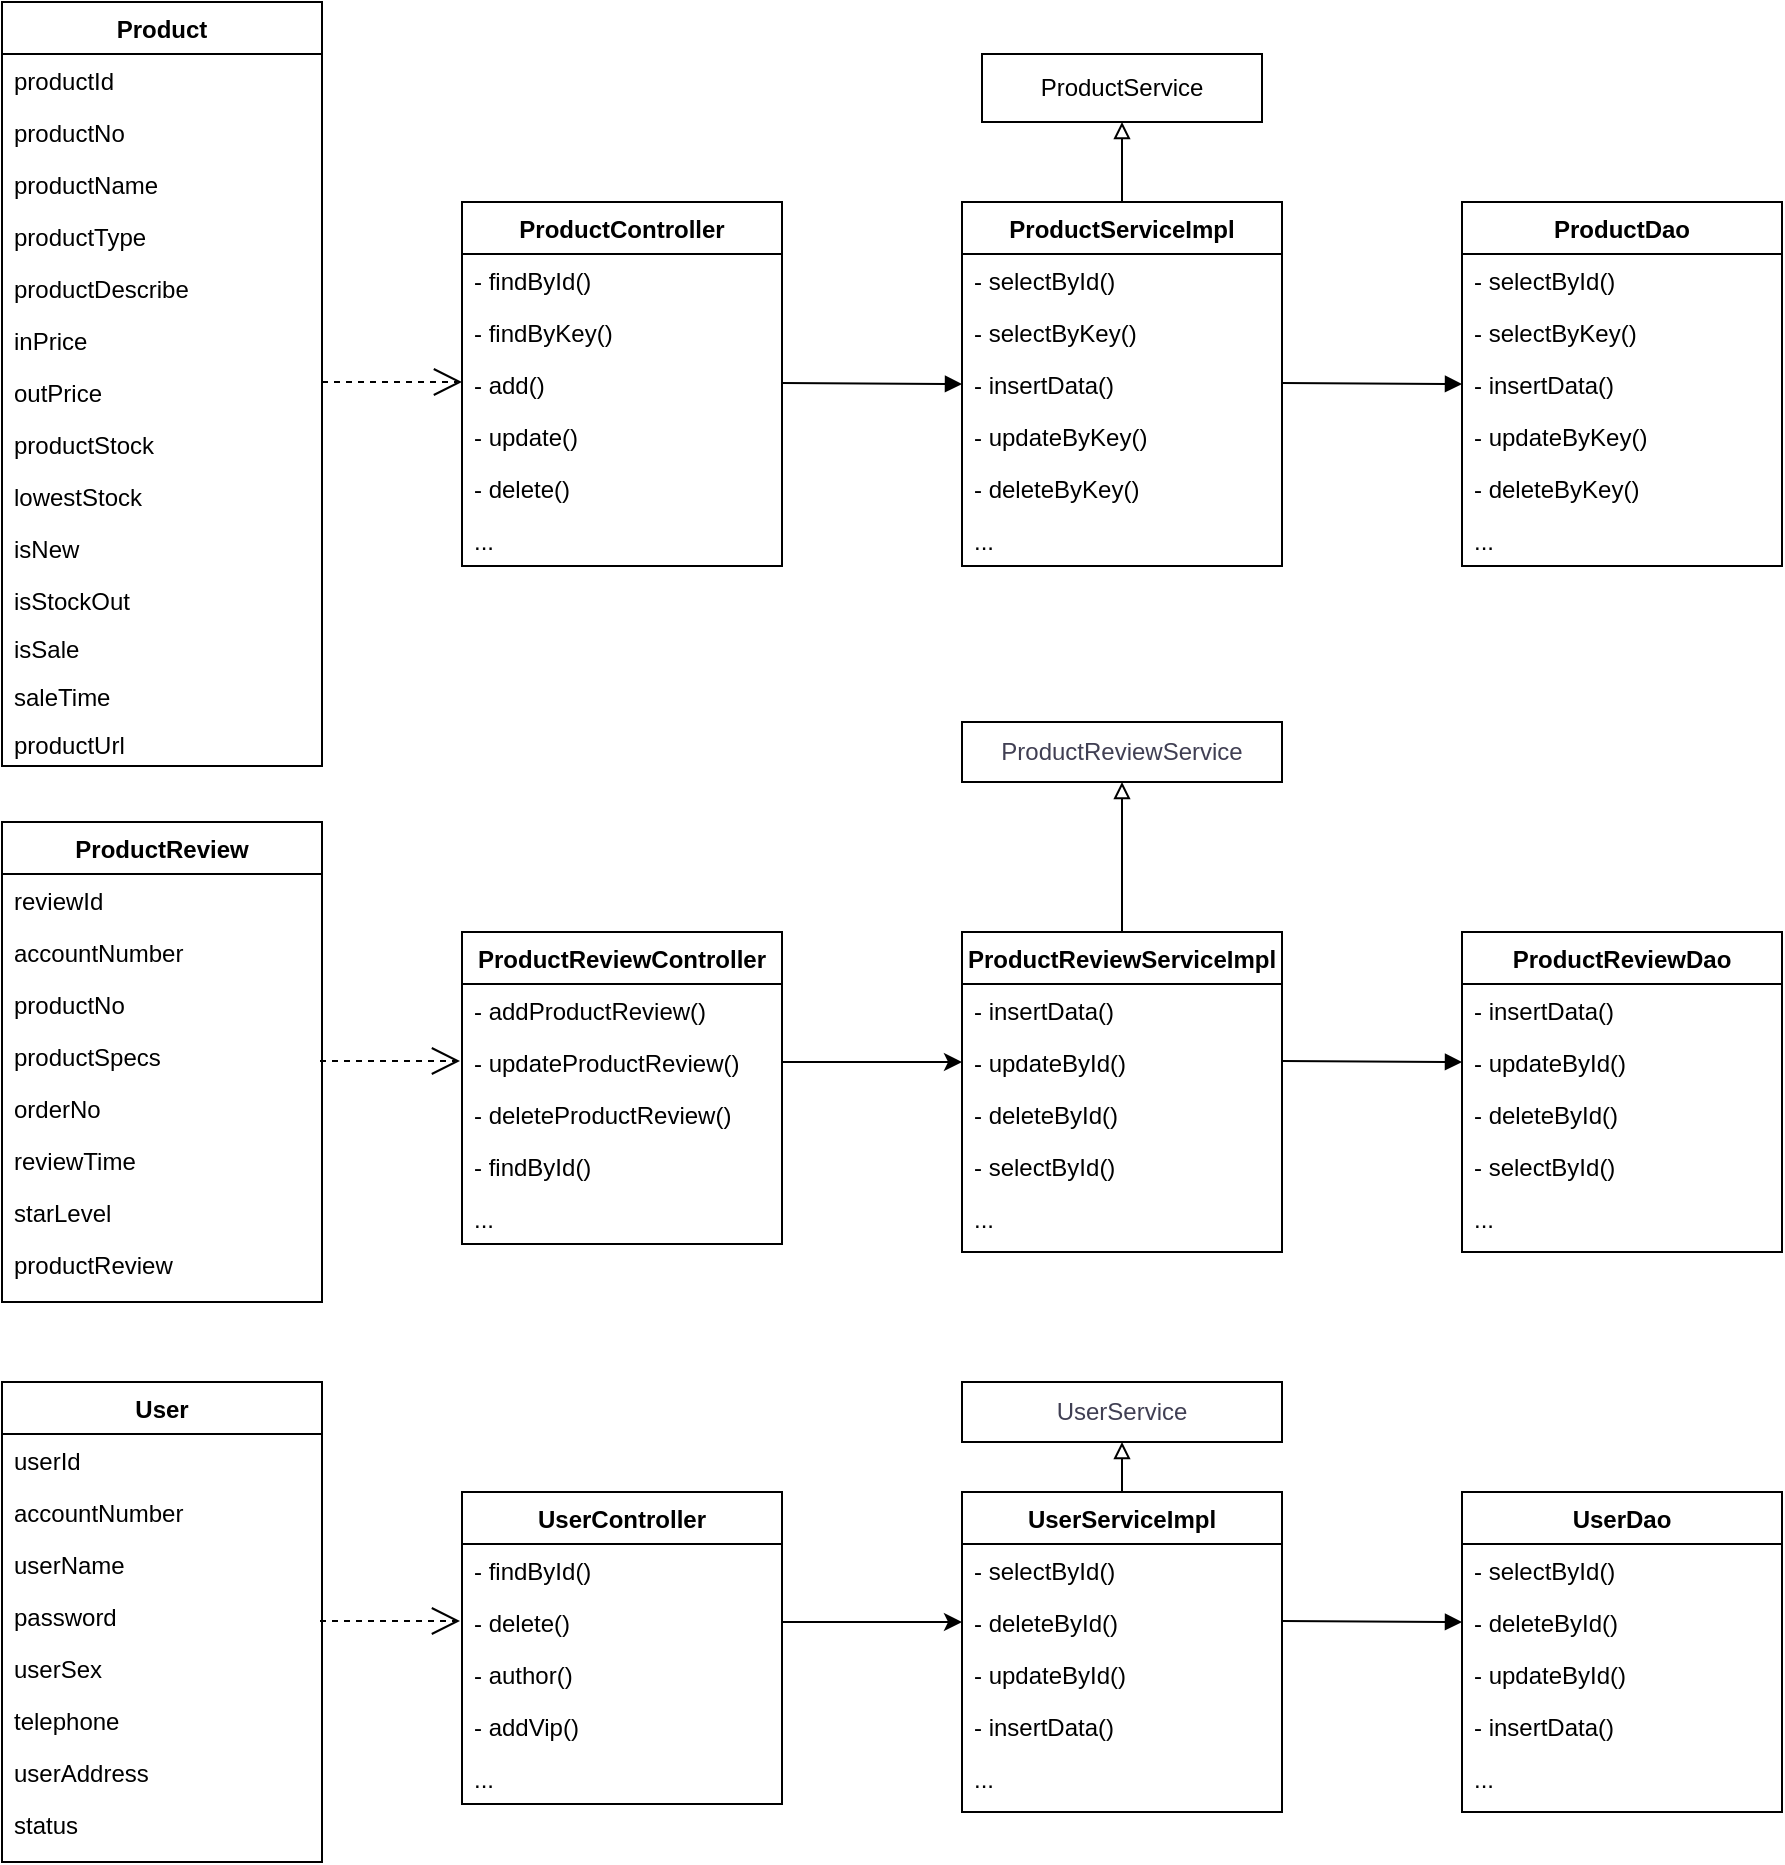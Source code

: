 <mxfile version="21.2.9" type="github">
  <diagram id="C5RBs43oDa-KdzZeNtuy" name="Page-1">
    <mxGraphModel dx="954" dy="615" grid="1" gridSize="10" guides="1" tooltips="1" connect="1" arrows="1" fold="1" page="1" pageScale="1" pageWidth="827" pageHeight="1169" math="0" shadow="0">
      <root>
        <mxCell id="WIyWlLk6GJQsqaUBKTNV-0" />
        <mxCell id="WIyWlLk6GJQsqaUBKTNV-1" parent="WIyWlLk6GJQsqaUBKTNV-0" />
        <mxCell id="zkfFHV4jXpPFQw0GAbJ--0" value="Product" style="swimlane;fontStyle=1;align=center;verticalAlign=top;childLayout=stackLayout;horizontal=1;startSize=26;horizontalStack=0;resizeParent=1;resizeLast=0;collapsible=1;marginBottom=0;rounded=0;shadow=0;strokeWidth=1;" parent="WIyWlLk6GJQsqaUBKTNV-1" vertex="1">
          <mxGeometry x="220" y="120" width="160" height="382" as="geometry">
            <mxRectangle x="230" y="140" width="160" height="26" as="alternateBounds" />
          </mxGeometry>
        </mxCell>
        <mxCell id="zkfFHV4jXpPFQw0GAbJ--1" value="productId" style="text;align=left;verticalAlign=top;spacingLeft=4;spacingRight=4;overflow=hidden;rotatable=0;points=[[0,0.5],[1,0.5]];portConstraint=eastwest;" parent="zkfFHV4jXpPFQw0GAbJ--0" vertex="1">
          <mxGeometry y="26" width="160" height="26" as="geometry" />
        </mxCell>
        <mxCell id="zkfFHV4jXpPFQw0GAbJ--2" value="productNo" style="text;align=left;verticalAlign=top;spacingLeft=4;spacingRight=4;overflow=hidden;rotatable=0;points=[[0,0.5],[1,0.5]];portConstraint=eastwest;rounded=0;shadow=0;html=0;" parent="zkfFHV4jXpPFQw0GAbJ--0" vertex="1">
          <mxGeometry y="52" width="160" height="26" as="geometry" />
        </mxCell>
        <mxCell id="zkfFHV4jXpPFQw0GAbJ--3" value="productName" style="text;align=left;verticalAlign=top;spacingLeft=4;spacingRight=4;overflow=hidden;rotatable=0;points=[[0,0.5],[1,0.5]];portConstraint=eastwest;rounded=0;shadow=0;html=0;" parent="zkfFHV4jXpPFQw0GAbJ--0" vertex="1">
          <mxGeometry y="78" width="160" height="26" as="geometry" />
        </mxCell>
        <mxCell id="Khp3Laf2hfeLjao79bTn-0" value="productType" style="text;align=left;verticalAlign=top;spacingLeft=4;spacingRight=4;overflow=hidden;rotatable=0;points=[[0,0.5],[1,0.5]];portConstraint=eastwest;rounded=0;shadow=0;html=0;" parent="zkfFHV4jXpPFQw0GAbJ--0" vertex="1">
          <mxGeometry y="104" width="160" height="26" as="geometry" />
        </mxCell>
        <mxCell id="Khp3Laf2hfeLjao79bTn-1" value="productDescribe" style="text;align=left;verticalAlign=top;spacingLeft=4;spacingRight=4;overflow=hidden;rotatable=0;points=[[0,0.5],[1,0.5]];portConstraint=eastwest;rounded=0;shadow=0;html=0;" parent="zkfFHV4jXpPFQw0GAbJ--0" vertex="1">
          <mxGeometry y="130" width="160" height="26" as="geometry" />
        </mxCell>
        <mxCell id="Khp3Laf2hfeLjao79bTn-2" value="inPrice" style="text;align=left;verticalAlign=top;spacingLeft=4;spacingRight=4;overflow=hidden;rotatable=0;points=[[0,0.5],[1,0.5]];portConstraint=eastwest;rounded=0;shadow=0;html=0;" parent="zkfFHV4jXpPFQw0GAbJ--0" vertex="1">
          <mxGeometry y="156" width="160" height="26" as="geometry" />
        </mxCell>
        <mxCell id="Khp3Laf2hfeLjao79bTn-3" value="outPrice" style="text;align=left;verticalAlign=top;spacingLeft=4;spacingRight=4;overflow=hidden;rotatable=0;points=[[0,0.5],[1,0.5]];portConstraint=eastwest;rounded=0;shadow=0;html=0;" parent="zkfFHV4jXpPFQw0GAbJ--0" vertex="1">
          <mxGeometry y="182" width="160" height="26" as="geometry" />
        </mxCell>
        <mxCell id="Khp3Laf2hfeLjao79bTn-4" value="productStock" style="text;align=left;verticalAlign=top;spacingLeft=4;spacingRight=4;overflow=hidden;rotatable=0;points=[[0,0.5],[1,0.5]];portConstraint=eastwest;rounded=0;shadow=0;html=0;" parent="zkfFHV4jXpPFQw0GAbJ--0" vertex="1">
          <mxGeometry y="208" width="160" height="26" as="geometry" />
        </mxCell>
        <mxCell id="Khp3Laf2hfeLjao79bTn-5" value="lowestStock" style="text;align=left;verticalAlign=top;spacingLeft=4;spacingRight=4;overflow=hidden;rotatable=0;points=[[0,0.5],[1,0.5]];portConstraint=eastwest;rounded=0;shadow=0;html=0;" parent="zkfFHV4jXpPFQw0GAbJ--0" vertex="1">
          <mxGeometry y="234" width="160" height="26" as="geometry" />
        </mxCell>
        <mxCell id="Khp3Laf2hfeLjao79bTn-7" value="isNew" style="text;align=left;verticalAlign=top;spacingLeft=4;spacingRight=4;overflow=hidden;rotatable=0;points=[[0,0.5],[1,0.5]];portConstraint=eastwest;rounded=0;shadow=0;html=0;" parent="zkfFHV4jXpPFQw0GAbJ--0" vertex="1">
          <mxGeometry y="260" width="160" height="26" as="geometry" />
        </mxCell>
        <mxCell id="Khp3Laf2hfeLjao79bTn-6" value="isStockOut" style="text;align=left;verticalAlign=top;spacingLeft=4;spacingRight=4;overflow=hidden;rotatable=0;points=[[0,0.5],[1,0.5]];portConstraint=eastwest;rounded=0;shadow=0;html=0;" parent="zkfFHV4jXpPFQw0GAbJ--0" vertex="1">
          <mxGeometry y="286" width="160" height="24" as="geometry" />
        </mxCell>
        <mxCell id="Khp3Laf2hfeLjao79bTn-8" value="isSale" style="text;align=left;verticalAlign=top;spacingLeft=4;spacingRight=4;overflow=hidden;rotatable=0;points=[[0,0.5],[1,0.5]];portConstraint=eastwest;rounded=0;shadow=0;html=0;" parent="zkfFHV4jXpPFQw0GAbJ--0" vertex="1">
          <mxGeometry y="310" width="160" height="24" as="geometry" />
        </mxCell>
        <mxCell id="Khp3Laf2hfeLjao79bTn-9" value="saleTime" style="text;align=left;verticalAlign=top;spacingLeft=4;spacingRight=4;overflow=hidden;rotatable=0;points=[[0,0.5],[1,0.5]];portConstraint=eastwest;rounded=0;shadow=0;html=0;" parent="zkfFHV4jXpPFQw0GAbJ--0" vertex="1">
          <mxGeometry y="334" width="160" height="24" as="geometry" />
        </mxCell>
        <mxCell id="Khp3Laf2hfeLjao79bTn-10" value="productUrl" style="text;align=left;verticalAlign=top;spacingLeft=4;spacingRight=4;overflow=hidden;rotatable=0;points=[[0,0.5],[1,0.5]];portConstraint=eastwest;rounded=0;shadow=0;html=0;" parent="zkfFHV4jXpPFQw0GAbJ--0" vertex="1">
          <mxGeometry y="358" width="160" height="24" as="geometry" />
        </mxCell>
        <mxCell id="zkfFHV4jXpPFQw0GAbJ--17" value="ProductController" style="swimlane;fontStyle=1;align=center;verticalAlign=top;childLayout=stackLayout;horizontal=1;startSize=26;horizontalStack=0;resizeParent=1;resizeLast=0;collapsible=1;marginBottom=0;rounded=0;shadow=0;strokeWidth=1;" parent="WIyWlLk6GJQsqaUBKTNV-1" vertex="1">
          <mxGeometry x="450" y="220" width="160" height="182" as="geometry">
            <mxRectangle x="550" y="140" width="160" height="26" as="alternateBounds" />
          </mxGeometry>
        </mxCell>
        <mxCell id="zkfFHV4jXpPFQw0GAbJ--18" value="- findById()" style="text;align=left;verticalAlign=top;spacingLeft=4;spacingRight=4;overflow=hidden;rotatable=0;points=[[0,0.5],[1,0.5]];portConstraint=eastwest;" parent="zkfFHV4jXpPFQw0GAbJ--17" vertex="1">
          <mxGeometry y="26" width="160" height="26" as="geometry" />
        </mxCell>
        <mxCell id="zkfFHV4jXpPFQw0GAbJ--19" value="- findByKey()" style="text;align=left;verticalAlign=top;spacingLeft=4;spacingRight=4;overflow=hidden;rotatable=0;points=[[0,0.5],[1,0.5]];portConstraint=eastwest;rounded=0;shadow=0;html=0;" parent="zkfFHV4jXpPFQw0GAbJ--17" vertex="1">
          <mxGeometry y="52" width="160" height="26" as="geometry" />
        </mxCell>
        <mxCell id="zkfFHV4jXpPFQw0GAbJ--20" value="- add()" style="text;align=left;verticalAlign=top;spacingLeft=4;spacingRight=4;overflow=hidden;rotatable=0;points=[[0,0.5],[1,0.5]];portConstraint=eastwest;rounded=0;shadow=0;html=0;" parent="zkfFHV4jXpPFQw0GAbJ--17" vertex="1">
          <mxGeometry y="78" width="160" height="26" as="geometry" />
        </mxCell>
        <mxCell id="zkfFHV4jXpPFQw0GAbJ--21" value="- update()" style="text;align=left;verticalAlign=top;spacingLeft=4;spacingRight=4;overflow=hidden;rotatable=0;points=[[0,0.5],[1,0.5]];portConstraint=eastwest;rounded=0;shadow=0;html=0;" parent="zkfFHV4jXpPFQw0GAbJ--17" vertex="1">
          <mxGeometry y="104" width="160" height="26" as="geometry" />
        </mxCell>
        <mxCell id="zkfFHV4jXpPFQw0GAbJ--22" value="- delete()" style="text;align=left;verticalAlign=top;spacingLeft=4;spacingRight=4;overflow=hidden;rotatable=0;points=[[0,0.5],[1,0.5]];portConstraint=eastwest;rounded=0;shadow=0;html=0;" parent="zkfFHV4jXpPFQw0GAbJ--17" vertex="1">
          <mxGeometry y="130" width="160" height="26" as="geometry" />
        </mxCell>
        <mxCell id="Khp3Laf2hfeLjao79bTn-14" value="..." style="text;align=left;verticalAlign=top;spacingLeft=4;spacingRight=4;overflow=hidden;rotatable=0;points=[[0,0.5],[1,0.5]];portConstraint=eastwest;rounded=0;shadow=0;html=0;" parent="zkfFHV4jXpPFQw0GAbJ--17" vertex="1">
          <mxGeometry y="156" width="160" height="26" as="geometry" />
        </mxCell>
        <mxCell id="Khp3Laf2hfeLjao79bTn-40" style="edgeStyle=orthogonalEdgeStyle;rounded=0;orthogonalLoop=1;jettySize=auto;html=1;exitX=0.5;exitY=0;exitDx=0;exitDy=0;entryX=0.5;entryY=1;entryDx=0;entryDy=0;endArrow=block;endFill=0;" parent="WIyWlLk6GJQsqaUBKTNV-1" source="Khp3Laf2hfeLjao79bTn-15" target="Khp3Laf2hfeLjao79bTn-22" edge="1">
          <mxGeometry relative="1" as="geometry" />
        </mxCell>
        <mxCell id="Khp3Laf2hfeLjao79bTn-15" value="ProductServiceImpl" style="swimlane;fontStyle=1;align=center;verticalAlign=top;childLayout=stackLayout;horizontal=1;startSize=26;horizontalStack=0;resizeParent=1;resizeLast=0;collapsible=1;marginBottom=0;rounded=0;shadow=0;strokeWidth=1;" parent="WIyWlLk6GJQsqaUBKTNV-1" vertex="1">
          <mxGeometry x="700" y="220" width="160" height="182" as="geometry">
            <mxRectangle x="550" y="140" width="160" height="26" as="alternateBounds" />
          </mxGeometry>
        </mxCell>
        <mxCell id="Khp3Laf2hfeLjao79bTn-16" value="- selectById()" style="text;align=left;verticalAlign=top;spacingLeft=4;spacingRight=4;overflow=hidden;rotatable=0;points=[[0,0.5],[1,0.5]];portConstraint=eastwest;" parent="Khp3Laf2hfeLjao79bTn-15" vertex="1">
          <mxGeometry y="26" width="160" height="26" as="geometry" />
        </mxCell>
        <mxCell id="Khp3Laf2hfeLjao79bTn-17" value="- selectByKey()" style="text;align=left;verticalAlign=top;spacingLeft=4;spacingRight=4;overflow=hidden;rotatable=0;points=[[0,0.5],[1,0.5]];portConstraint=eastwest;rounded=0;shadow=0;html=0;" parent="Khp3Laf2hfeLjao79bTn-15" vertex="1">
          <mxGeometry y="52" width="160" height="26" as="geometry" />
        </mxCell>
        <mxCell id="Khp3Laf2hfeLjao79bTn-18" value="- insertData()" style="text;align=left;verticalAlign=top;spacingLeft=4;spacingRight=4;overflow=hidden;rotatable=0;points=[[0,0.5],[1,0.5]];portConstraint=eastwest;rounded=0;shadow=0;html=0;" parent="Khp3Laf2hfeLjao79bTn-15" vertex="1">
          <mxGeometry y="78" width="160" height="26" as="geometry" />
        </mxCell>
        <mxCell id="Khp3Laf2hfeLjao79bTn-19" value="- updateByKey()" style="text;align=left;verticalAlign=top;spacingLeft=4;spacingRight=4;overflow=hidden;rotatable=0;points=[[0,0.5],[1,0.5]];portConstraint=eastwest;rounded=0;shadow=0;html=0;" parent="Khp3Laf2hfeLjao79bTn-15" vertex="1">
          <mxGeometry y="104" width="160" height="26" as="geometry" />
        </mxCell>
        <mxCell id="Khp3Laf2hfeLjao79bTn-20" value="- deleteByKey()" style="text;align=left;verticalAlign=top;spacingLeft=4;spacingRight=4;overflow=hidden;rotatable=0;points=[[0,0.5],[1,0.5]];portConstraint=eastwest;rounded=0;shadow=0;html=0;" parent="Khp3Laf2hfeLjao79bTn-15" vertex="1">
          <mxGeometry y="130" width="160" height="26" as="geometry" />
        </mxCell>
        <mxCell id="Khp3Laf2hfeLjao79bTn-21" value="..." style="text;align=left;verticalAlign=top;spacingLeft=4;spacingRight=4;overflow=hidden;rotatable=0;points=[[0,0.5],[1,0.5]];portConstraint=eastwest;rounded=0;shadow=0;html=0;" parent="Khp3Laf2hfeLjao79bTn-15" vertex="1">
          <mxGeometry y="156" width="160" height="26" as="geometry" />
        </mxCell>
        <mxCell id="Khp3Laf2hfeLjao79bTn-22" value="ProductService" style="rounded=0;whiteSpace=wrap;html=1;" parent="WIyWlLk6GJQsqaUBKTNV-1" vertex="1">
          <mxGeometry x="710" y="146" width="140" height="34" as="geometry" />
        </mxCell>
        <mxCell id="Khp3Laf2hfeLjao79bTn-30" value="ProductDao" style="swimlane;fontStyle=1;align=center;verticalAlign=top;childLayout=stackLayout;horizontal=1;startSize=26;horizontalStack=0;resizeParent=1;resizeLast=0;collapsible=1;marginBottom=0;rounded=0;shadow=0;strokeWidth=1;" parent="WIyWlLk6GJQsqaUBKTNV-1" vertex="1">
          <mxGeometry x="950" y="220" width="160" height="182" as="geometry">
            <mxRectangle x="550" y="140" width="160" height="26" as="alternateBounds" />
          </mxGeometry>
        </mxCell>
        <mxCell id="Khp3Laf2hfeLjao79bTn-31" value="- selectById()" style="text;align=left;verticalAlign=top;spacingLeft=4;spacingRight=4;overflow=hidden;rotatable=0;points=[[0,0.5],[1,0.5]];portConstraint=eastwest;" parent="Khp3Laf2hfeLjao79bTn-30" vertex="1">
          <mxGeometry y="26" width="160" height="26" as="geometry" />
        </mxCell>
        <mxCell id="Khp3Laf2hfeLjao79bTn-32" value="- selectByKey()" style="text;align=left;verticalAlign=top;spacingLeft=4;spacingRight=4;overflow=hidden;rotatable=0;points=[[0,0.5],[1,0.5]];portConstraint=eastwest;rounded=0;shadow=0;html=0;" parent="Khp3Laf2hfeLjao79bTn-30" vertex="1">
          <mxGeometry y="52" width="160" height="26" as="geometry" />
        </mxCell>
        <mxCell id="Khp3Laf2hfeLjao79bTn-33" value="- insertData()" style="text;align=left;verticalAlign=top;spacingLeft=4;spacingRight=4;overflow=hidden;rotatable=0;points=[[0,0.5],[1,0.5]];portConstraint=eastwest;rounded=0;shadow=0;html=0;" parent="Khp3Laf2hfeLjao79bTn-30" vertex="1">
          <mxGeometry y="78" width="160" height="26" as="geometry" />
        </mxCell>
        <mxCell id="Khp3Laf2hfeLjao79bTn-34" value="- updateByKey()" style="text;align=left;verticalAlign=top;spacingLeft=4;spacingRight=4;overflow=hidden;rotatable=0;points=[[0,0.5],[1,0.5]];portConstraint=eastwest;rounded=0;shadow=0;html=0;" parent="Khp3Laf2hfeLjao79bTn-30" vertex="1">
          <mxGeometry y="104" width="160" height="26" as="geometry" />
        </mxCell>
        <mxCell id="Khp3Laf2hfeLjao79bTn-35" value="- deleteByKey()" style="text;align=left;verticalAlign=top;spacingLeft=4;spacingRight=4;overflow=hidden;rotatable=0;points=[[0,0.5],[1,0.5]];portConstraint=eastwest;rounded=0;shadow=0;html=0;" parent="Khp3Laf2hfeLjao79bTn-30" vertex="1">
          <mxGeometry y="130" width="160" height="26" as="geometry" />
        </mxCell>
        <mxCell id="Khp3Laf2hfeLjao79bTn-36" value="..." style="text;align=left;verticalAlign=top;spacingLeft=4;spacingRight=4;overflow=hidden;rotatable=0;points=[[0,0.5],[1,0.5]];portConstraint=eastwest;rounded=0;shadow=0;html=0;" parent="Khp3Laf2hfeLjao79bTn-30" vertex="1">
          <mxGeometry y="156" width="160" height="26" as="geometry" />
        </mxCell>
        <mxCell id="Khp3Laf2hfeLjao79bTn-37" value="" style="endArrow=open;endSize=12;dashed=1;html=1;rounded=0;" parent="WIyWlLk6GJQsqaUBKTNV-1" edge="1">
          <mxGeometry width="160" relative="1" as="geometry">
            <mxPoint x="380" y="310" as="sourcePoint" />
            <mxPoint x="450" y="310" as="targetPoint" />
            <mxPoint as="offset" />
          </mxGeometry>
        </mxCell>
        <mxCell id="Khp3Laf2hfeLjao79bTn-38" value="" style="html=1;verticalAlign=bottom;endArrow=block;edgeStyle=elbowEdgeStyle;elbow=vertical;curved=0;rounded=0;entryX=0;entryY=0.5;entryDx=0;entryDy=0;" parent="WIyWlLk6GJQsqaUBKTNV-1" target="Khp3Laf2hfeLjao79bTn-18" edge="1">
          <mxGeometry x="-0.005" width="80" relative="1" as="geometry">
            <mxPoint x="610" y="310.5" as="sourcePoint" />
            <mxPoint x="690" y="310.5" as="targetPoint" />
            <mxPoint as="offset" />
          </mxGeometry>
        </mxCell>
        <mxCell id="Khp3Laf2hfeLjao79bTn-39" value="" style="html=1;verticalAlign=bottom;endArrow=block;edgeStyle=elbowEdgeStyle;elbow=vertical;curved=0;rounded=0;entryX=0;entryY=0.5;entryDx=0;entryDy=0;" parent="WIyWlLk6GJQsqaUBKTNV-1" edge="1">
          <mxGeometry x="-0.005" width="80" relative="1" as="geometry">
            <mxPoint x="860" y="310.5" as="sourcePoint" />
            <mxPoint x="950" y="311" as="targetPoint" />
            <mxPoint as="offset" />
          </mxGeometry>
        </mxCell>
        <mxCell id="Khp3Laf2hfeLjao79bTn-41" value="ProductReview" style="swimlane;fontStyle=1;align=center;verticalAlign=top;childLayout=stackLayout;horizontal=1;startSize=26;horizontalStack=0;resizeParent=1;resizeLast=0;collapsible=1;marginBottom=0;rounded=0;shadow=0;strokeWidth=1;" parent="WIyWlLk6GJQsqaUBKTNV-1" vertex="1">
          <mxGeometry x="220" y="530" width="160" height="240" as="geometry">
            <mxRectangle x="230" y="140" width="160" height="26" as="alternateBounds" />
          </mxGeometry>
        </mxCell>
        <mxCell id="Khp3Laf2hfeLjao79bTn-42" value="reviewId" style="text;align=left;verticalAlign=top;spacingLeft=4;spacingRight=4;overflow=hidden;rotatable=0;points=[[0,0.5],[1,0.5]];portConstraint=eastwest;" parent="Khp3Laf2hfeLjao79bTn-41" vertex="1">
          <mxGeometry y="26" width="160" height="26" as="geometry" />
        </mxCell>
        <mxCell id="Khp3Laf2hfeLjao79bTn-43" value="accountNumber" style="text;align=left;verticalAlign=top;spacingLeft=4;spacingRight=4;overflow=hidden;rotatable=0;points=[[0,0.5],[1,0.5]];portConstraint=eastwest;rounded=0;shadow=0;html=0;" parent="Khp3Laf2hfeLjao79bTn-41" vertex="1">
          <mxGeometry y="52" width="160" height="26" as="geometry" />
        </mxCell>
        <mxCell id="Khp3Laf2hfeLjao79bTn-44" value="productNo" style="text;align=left;verticalAlign=top;spacingLeft=4;spacingRight=4;overflow=hidden;rotatable=0;points=[[0,0.5],[1,0.5]];portConstraint=eastwest;rounded=0;shadow=0;html=0;" parent="Khp3Laf2hfeLjao79bTn-41" vertex="1">
          <mxGeometry y="78" width="160" height="26" as="geometry" />
        </mxCell>
        <mxCell id="Khp3Laf2hfeLjao79bTn-45" value="productSpecs" style="text;align=left;verticalAlign=top;spacingLeft=4;spacingRight=4;overflow=hidden;rotatable=0;points=[[0,0.5],[1,0.5]];portConstraint=eastwest;rounded=0;shadow=0;html=0;" parent="Khp3Laf2hfeLjao79bTn-41" vertex="1">
          <mxGeometry y="104" width="160" height="26" as="geometry" />
        </mxCell>
        <mxCell id="Khp3Laf2hfeLjao79bTn-46" value="orderNo" style="text;align=left;verticalAlign=top;spacingLeft=4;spacingRight=4;overflow=hidden;rotatable=0;points=[[0,0.5],[1,0.5]];portConstraint=eastwest;rounded=0;shadow=0;html=0;" parent="Khp3Laf2hfeLjao79bTn-41" vertex="1">
          <mxGeometry y="130" width="160" height="26" as="geometry" />
        </mxCell>
        <mxCell id="Khp3Laf2hfeLjao79bTn-47" value="reviewTime" style="text;align=left;verticalAlign=top;spacingLeft=4;spacingRight=4;overflow=hidden;rotatable=0;points=[[0,0.5],[1,0.5]];portConstraint=eastwest;rounded=0;shadow=0;html=0;" parent="Khp3Laf2hfeLjao79bTn-41" vertex="1">
          <mxGeometry y="156" width="160" height="26" as="geometry" />
        </mxCell>
        <mxCell id="Khp3Laf2hfeLjao79bTn-48" value="starLevel" style="text;align=left;verticalAlign=top;spacingLeft=4;spacingRight=4;overflow=hidden;rotatable=0;points=[[0,0.5],[1,0.5]];portConstraint=eastwest;rounded=0;shadow=0;html=0;" parent="Khp3Laf2hfeLjao79bTn-41" vertex="1">
          <mxGeometry y="182" width="160" height="26" as="geometry" />
        </mxCell>
        <mxCell id="Khp3Laf2hfeLjao79bTn-49" value="productReview" style="text;align=left;verticalAlign=top;spacingLeft=4;spacingRight=4;overflow=hidden;rotatable=0;points=[[0,0.5],[1,0.5]];portConstraint=eastwest;rounded=0;shadow=0;html=0;" parent="Khp3Laf2hfeLjao79bTn-41" vertex="1">
          <mxGeometry y="208" width="160" height="26" as="geometry" />
        </mxCell>
        <mxCell id="Khp3Laf2hfeLjao79bTn-56" value="ProductReviewController" style="swimlane;fontStyle=1;align=center;verticalAlign=top;childLayout=stackLayout;horizontal=1;startSize=26;horizontalStack=0;resizeParent=1;resizeLast=0;collapsible=1;marginBottom=0;rounded=0;shadow=0;strokeWidth=1;" parent="WIyWlLk6GJQsqaUBKTNV-1" vertex="1">
          <mxGeometry x="450" y="585" width="160" height="156" as="geometry">
            <mxRectangle x="550" y="140" width="160" height="26" as="alternateBounds" />
          </mxGeometry>
        </mxCell>
        <mxCell id="Khp3Laf2hfeLjao79bTn-57" value="- addProductReview()" style="text;align=left;verticalAlign=top;spacingLeft=4;spacingRight=4;overflow=hidden;rotatable=0;points=[[0,0.5],[1,0.5]];portConstraint=eastwest;" parent="Khp3Laf2hfeLjao79bTn-56" vertex="1">
          <mxGeometry y="26" width="160" height="26" as="geometry" />
        </mxCell>
        <mxCell id="Khp3Laf2hfeLjao79bTn-58" value="- updateProductReview()" style="text;align=left;verticalAlign=top;spacingLeft=4;spacingRight=4;overflow=hidden;rotatable=0;points=[[0,0.5],[1,0.5]];portConstraint=eastwest;rounded=0;shadow=0;html=0;" parent="Khp3Laf2hfeLjao79bTn-56" vertex="1">
          <mxGeometry y="52" width="160" height="26" as="geometry" />
        </mxCell>
        <mxCell id="Khp3Laf2hfeLjao79bTn-59" value="- deleteProductReview()" style="text;align=left;verticalAlign=top;spacingLeft=4;spacingRight=4;overflow=hidden;rotatable=0;points=[[0,0.5],[1,0.5]];portConstraint=eastwest;rounded=0;shadow=0;html=0;" parent="Khp3Laf2hfeLjao79bTn-56" vertex="1">
          <mxGeometry y="78" width="160" height="26" as="geometry" />
        </mxCell>
        <mxCell id="Khp3Laf2hfeLjao79bTn-60" value="- findById()" style="text;align=left;verticalAlign=top;spacingLeft=4;spacingRight=4;overflow=hidden;rotatable=0;points=[[0,0.5],[1,0.5]];portConstraint=eastwest;rounded=0;shadow=0;html=0;" parent="Khp3Laf2hfeLjao79bTn-56" vertex="1">
          <mxGeometry y="104" width="160" height="26" as="geometry" />
        </mxCell>
        <mxCell id="Khp3Laf2hfeLjao79bTn-62" value="..." style="text;align=left;verticalAlign=top;spacingLeft=4;spacingRight=4;overflow=hidden;rotatable=0;points=[[0,0.5],[1,0.5]];portConstraint=eastwest;rounded=0;shadow=0;html=0;" parent="Khp3Laf2hfeLjao79bTn-56" vertex="1">
          <mxGeometry y="130" width="160" height="26" as="geometry" />
        </mxCell>
        <mxCell id="Khp3Laf2hfeLjao79bTn-63" style="edgeStyle=orthogonalEdgeStyle;rounded=0;orthogonalLoop=1;jettySize=auto;html=1;exitX=0.5;exitY=0;exitDx=0;exitDy=0;entryX=0.5;entryY=1;entryDx=0;entryDy=0;endArrow=block;endFill=0;" parent="WIyWlLk6GJQsqaUBKTNV-1" source="Khp3Laf2hfeLjao79bTn-64" target="Khp3Laf2hfeLjao79bTn-71" edge="1">
          <mxGeometry relative="1" as="geometry" />
        </mxCell>
        <mxCell id="Khp3Laf2hfeLjao79bTn-64" value="ProductReviewServiceImpl" style="swimlane;fontStyle=1;align=center;verticalAlign=top;childLayout=stackLayout;horizontal=1;startSize=26;horizontalStack=0;resizeParent=1;resizeLast=0;collapsible=1;marginBottom=0;rounded=0;shadow=0;strokeWidth=1;" parent="WIyWlLk6GJQsqaUBKTNV-1" vertex="1">
          <mxGeometry x="700" y="585" width="160" height="160" as="geometry">
            <mxRectangle x="550" y="140" width="160" height="26" as="alternateBounds" />
          </mxGeometry>
        </mxCell>
        <mxCell id="Khp3Laf2hfeLjao79bTn-65" value="- insertData()" style="text;align=left;verticalAlign=top;spacingLeft=4;spacingRight=4;overflow=hidden;rotatable=0;points=[[0,0.5],[1,0.5]];portConstraint=eastwest;" parent="Khp3Laf2hfeLjao79bTn-64" vertex="1">
          <mxGeometry y="26" width="160" height="26" as="geometry" />
        </mxCell>
        <mxCell id="Khp3Laf2hfeLjao79bTn-66" value="- updateById()" style="text;align=left;verticalAlign=top;spacingLeft=4;spacingRight=4;overflow=hidden;rotatable=0;points=[[0,0.5],[1,0.5]];portConstraint=eastwest;rounded=0;shadow=0;html=0;" parent="Khp3Laf2hfeLjao79bTn-64" vertex="1">
          <mxGeometry y="52" width="160" height="26" as="geometry" />
        </mxCell>
        <mxCell id="Khp3Laf2hfeLjao79bTn-67" value="- deleteById()" style="text;align=left;verticalAlign=top;spacingLeft=4;spacingRight=4;overflow=hidden;rotatable=0;points=[[0,0.5],[1,0.5]];portConstraint=eastwest;rounded=0;shadow=0;html=0;" parent="Khp3Laf2hfeLjao79bTn-64" vertex="1">
          <mxGeometry y="78" width="160" height="26" as="geometry" />
        </mxCell>
        <mxCell id="Khp3Laf2hfeLjao79bTn-68" value="- selectById()" style="text;align=left;verticalAlign=top;spacingLeft=4;spacingRight=4;overflow=hidden;rotatable=0;points=[[0,0.5],[1,0.5]];portConstraint=eastwest;rounded=0;shadow=0;html=0;" parent="Khp3Laf2hfeLjao79bTn-64" vertex="1">
          <mxGeometry y="104" width="160" height="26" as="geometry" />
        </mxCell>
        <mxCell id="Khp3Laf2hfeLjao79bTn-70" value="..." style="text;align=left;verticalAlign=top;spacingLeft=4;spacingRight=4;overflow=hidden;rotatable=0;points=[[0,0.5],[1,0.5]];portConstraint=eastwest;rounded=0;shadow=0;html=0;" parent="Khp3Laf2hfeLjao79bTn-64" vertex="1">
          <mxGeometry y="130" width="160" height="26" as="geometry" />
        </mxCell>
        <mxCell id="Khp3Laf2hfeLjao79bTn-71" value="&lt;pre style=&quot;color: rgb(64, 63, 83); font-size: 9pt;&quot;&gt;&lt;pre style=&quot;font-size: 9pt;&quot;&gt;&lt;font face=&quot;Helvetica&quot;&gt;ProductReviewService&lt;/font&gt;&lt;/pre&gt;&lt;/pre&gt;" style="rounded=0;whiteSpace=wrap;html=1;" parent="WIyWlLk6GJQsqaUBKTNV-1" vertex="1">
          <mxGeometry x="700" y="480" width="160" height="30" as="geometry" />
        </mxCell>
        <mxCell id="Khp3Laf2hfeLjao79bTn-72" value="ProductReviewDao" style="swimlane;fontStyle=1;align=center;verticalAlign=top;childLayout=stackLayout;horizontal=1;startSize=26;horizontalStack=0;resizeParent=1;resizeLast=0;collapsible=1;marginBottom=0;rounded=0;shadow=0;strokeWidth=1;" parent="WIyWlLk6GJQsqaUBKTNV-1" vertex="1">
          <mxGeometry x="950" y="585" width="160" height="160" as="geometry">
            <mxRectangle x="550" y="140" width="160" height="26" as="alternateBounds" />
          </mxGeometry>
        </mxCell>
        <mxCell id="Khp3Laf2hfeLjao79bTn-73" value="- insertData()" style="text;align=left;verticalAlign=top;spacingLeft=4;spacingRight=4;overflow=hidden;rotatable=0;points=[[0,0.5],[1,0.5]];portConstraint=eastwest;" parent="Khp3Laf2hfeLjao79bTn-72" vertex="1">
          <mxGeometry y="26" width="160" height="26" as="geometry" />
        </mxCell>
        <mxCell id="Khp3Laf2hfeLjao79bTn-74" value="- updateById()" style="text;align=left;verticalAlign=top;spacingLeft=4;spacingRight=4;overflow=hidden;rotatable=0;points=[[0,0.5],[1,0.5]];portConstraint=eastwest;rounded=0;shadow=0;html=0;" parent="Khp3Laf2hfeLjao79bTn-72" vertex="1">
          <mxGeometry y="52" width="160" height="26" as="geometry" />
        </mxCell>
        <mxCell id="Khp3Laf2hfeLjao79bTn-75" value="- deleteById()" style="text;align=left;verticalAlign=top;spacingLeft=4;spacingRight=4;overflow=hidden;rotatable=0;points=[[0,0.5],[1,0.5]];portConstraint=eastwest;rounded=0;shadow=0;html=0;" parent="Khp3Laf2hfeLjao79bTn-72" vertex="1">
          <mxGeometry y="78" width="160" height="26" as="geometry" />
        </mxCell>
        <mxCell id="Khp3Laf2hfeLjao79bTn-76" value="- selectById()" style="text;align=left;verticalAlign=top;spacingLeft=4;spacingRight=4;overflow=hidden;rotatable=0;points=[[0,0.5],[1,0.5]];portConstraint=eastwest;rounded=0;shadow=0;html=0;" parent="Khp3Laf2hfeLjao79bTn-72" vertex="1">
          <mxGeometry y="104" width="160" height="26" as="geometry" />
        </mxCell>
        <mxCell id="Khp3Laf2hfeLjao79bTn-78" value="..." style="text;align=left;verticalAlign=top;spacingLeft=4;spacingRight=4;overflow=hidden;rotatable=0;points=[[0,0.5],[1,0.5]];portConstraint=eastwest;rounded=0;shadow=0;html=0;" parent="Khp3Laf2hfeLjao79bTn-72" vertex="1">
          <mxGeometry y="130" width="160" height="26" as="geometry" />
        </mxCell>
        <mxCell id="Khp3Laf2hfeLjao79bTn-79" value="" style="endArrow=open;endSize=12;dashed=1;html=1;rounded=0;" parent="WIyWlLk6GJQsqaUBKTNV-1" edge="1">
          <mxGeometry width="160" relative="1" as="geometry">
            <mxPoint x="379" y="649.5" as="sourcePoint" />
            <mxPoint x="449" y="649.5" as="targetPoint" />
            <mxPoint as="offset" />
          </mxGeometry>
        </mxCell>
        <mxCell id="Khp3Laf2hfeLjao79bTn-81" value="" style="html=1;verticalAlign=bottom;endArrow=block;edgeStyle=elbowEdgeStyle;elbow=vertical;curved=0;rounded=0;entryX=0;entryY=0.5;entryDx=0;entryDy=0;" parent="WIyWlLk6GJQsqaUBKTNV-1" edge="1">
          <mxGeometry x="-0.005" width="80" relative="1" as="geometry">
            <mxPoint x="860" y="649.5" as="sourcePoint" />
            <mxPoint x="950" y="650" as="targetPoint" />
            <mxPoint as="offset" />
          </mxGeometry>
        </mxCell>
        <mxCell id="Khp3Laf2hfeLjao79bTn-83" style="edgeStyle=orthogonalEdgeStyle;rounded=0;orthogonalLoop=1;jettySize=auto;html=1;exitX=1;exitY=0.5;exitDx=0;exitDy=0;entryX=0;entryY=0.5;entryDx=0;entryDy=0;" parent="WIyWlLk6GJQsqaUBKTNV-1" source="Khp3Laf2hfeLjao79bTn-58" target="Khp3Laf2hfeLjao79bTn-66" edge="1">
          <mxGeometry relative="1" as="geometry" />
        </mxCell>
        <mxCell id="Khp3Laf2hfeLjao79bTn-84" value="User" style="swimlane;fontStyle=1;align=center;verticalAlign=top;childLayout=stackLayout;horizontal=1;startSize=26;horizontalStack=0;resizeParent=1;resizeLast=0;collapsible=1;marginBottom=0;rounded=0;shadow=0;strokeWidth=1;" parent="WIyWlLk6GJQsqaUBKTNV-1" vertex="1">
          <mxGeometry x="220" y="810" width="160" height="240" as="geometry">
            <mxRectangle x="230" y="140" width="160" height="26" as="alternateBounds" />
          </mxGeometry>
        </mxCell>
        <mxCell id="Khp3Laf2hfeLjao79bTn-85" value="userId" style="text;align=left;verticalAlign=top;spacingLeft=4;spacingRight=4;overflow=hidden;rotatable=0;points=[[0,0.5],[1,0.5]];portConstraint=eastwest;" parent="Khp3Laf2hfeLjao79bTn-84" vertex="1">
          <mxGeometry y="26" width="160" height="26" as="geometry" />
        </mxCell>
        <mxCell id="Khp3Laf2hfeLjao79bTn-86" value="accountNumber" style="text;align=left;verticalAlign=top;spacingLeft=4;spacingRight=4;overflow=hidden;rotatable=0;points=[[0,0.5],[1,0.5]];portConstraint=eastwest;rounded=0;shadow=0;html=0;" parent="Khp3Laf2hfeLjao79bTn-84" vertex="1">
          <mxGeometry y="52" width="160" height="26" as="geometry" />
        </mxCell>
        <mxCell id="Khp3Laf2hfeLjao79bTn-87" value="userName" style="text;align=left;verticalAlign=top;spacingLeft=4;spacingRight=4;overflow=hidden;rotatable=0;points=[[0,0.5],[1,0.5]];portConstraint=eastwest;rounded=0;shadow=0;html=0;" parent="Khp3Laf2hfeLjao79bTn-84" vertex="1">
          <mxGeometry y="78" width="160" height="26" as="geometry" />
        </mxCell>
        <mxCell id="Khp3Laf2hfeLjao79bTn-88" value="password" style="text;align=left;verticalAlign=top;spacingLeft=4;spacingRight=4;overflow=hidden;rotatable=0;points=[[0,0.5],[1,0.5]];portConstraint=eastwest;rounded=0;shadow=0;html=0;" parent="Khp3Laf2hfeLjao79bTn-84" vertex="1">
          <mxGeometry y="104" width="160" height="26" as="geometry" />
        </mxCell>
        <mxCell id="Khp3Laf2hfeLjao79bTn-89" value="userSex" style="text;align=left;verticalAlign=top;spacingLeft=4;spacingRight=4;overflow=hidden;rotatable=0;points=[[0,0.5],[1,0.5]];portConstraint=eastwest;rounded=0;shadow=0;html=0;" parent="Khp3Laf2hfeLjao79bTn-84" vertex="1">
          <mxGeometry y="130" width="160" height="26" as="geometry" />
        </mxCell>
        <mxCell id="Khp3Laf2hfeLjao79bTn-90" value="telephone" style="text;align=left;verticalAlign=top;spacingLeft=4;spacingRight=4;overflow=hidden;rotatable=0;points=[[0,0.5],[1,0.5]];portConstraint=eastwest;rounded=0;shadow=0;html=0;" parent="Khp3Laf2hfeLjao79bTn-84" vertex="1">
          <mxGeometry y="156" width="160" height="26" as="geometry" />
        </mxCell>
        <mxCell id="Khp3Laf2hfeLjao79bTn-91" value="userAddress" style="text;align=left;verticalAlign=top;spacingLeft=4;spacingRight=4;overflow=hidden;rotatable=0;points=[[0,0.5],[1,0.5]];portConstraint=eastwest;rounded=0;shadow=0;html=0;" parent="Khp3Laf2hfeLjao79bTn-84" vertex="1">
          <mxGeometry y="182" width="160" height="26" as="geometry" />
        </mxCell>
        <mxCell id="Khp3Laf2hfeLjao79bTn-92" value="status" style="text;align=left;verticalAlign=top;spacingLeft=4;spacingRight=4;overflow=hidden;rotatable=0;points=[[0,0.5],[1,0.5]];portConstraint=eastwest;rounded=0;shadow=0;html=0;" parent="Khp3Laf2hfeLjao79bTn-84" vertex="1">
          <mxGeometry y="208" width="160" height="26" as="geometry" />
        </mxCell>
        <mxCell id="Khp3Laf2hfeLjao79bTn-93" value="UserController" style="swimlane;fontStyle=1;align=center;verticalAlign=top;childLayout=stackLayout;horizontal=1;startSize=26;horizontalStack=0;resizeParent=1;resizeLast=0;collapsible=1;marginBottom=0;rounded=0;shadow=0;strokeWidth=1;" parent="WIyWlLk6GJQsqaUBKTNV-1" vertex="1">
          <mxGeometry x="450" y="865" width="160" height="156" as="geometry">
            <mxRectangle x="550" y="140" width="160" height="26" as="alternateBounds" />
          </mxGeometry>
        </mxCell>
        <mxCell id="Khp3Laf2hfeLjao79bTn-94" value="- findById()" style="text;align=left;verticalAlign=top;spacingLeft=4;spacingRight=4;overflow=hidden;rotatable=0;points=[[0,0.5],[1,0.5]];portConstraint=eastwest;" parent="Khp3Laf2hfeLjao79bTn-93" vertex="1">
          <mxGeometry y="26" width="160" height="26" as="geometry" />
        </mxCell>
        <mxCell id="Khp3Laf2hfeLjao79bTn-95" value="- delete()" style="text;align=left;verticalAlign=top;spacingLeft=4;spacingRight=4;overflow=hidden;rotatable=0;points=[[0,0.5],[1,0.5]];portConstraint=eastwest;rounded=0;shadow=0;html=0;" parent="Khp3Laf2hfeLjao79bTn-93" vertex="1">
          <mxGeometry y="52" width="160" height="26" as="geometry" />
        </mxCell>
        <mxCell id="Khp3Laf2hfeLjao79bTn-96" value="- author()" style="text;align=left;verticalAlign=top;spacingLeft=4;spacingRight=4;overflow=hidden;rotatable=0;points=[[0,0.5],[1,0.5]];portConstraint=eastwest;rounded=0;shadow=0;html=0;" parent="Khp3Laf2hfeLjao79bTn-93" vertex="1">
          <mxGeometry y="78" width="160" height="26" as="geometry" />
        </mxCell>
        <mxCell id="Khp3Laf2hfeLjao79bTn-97" value="- addVip()" style="text;align=left;verticalAlign=top;spacingLeft=4;spacingRight=4;overflow=hidden;rotatable=0;points=[[0,0.5],[1,0.5]];portConstraint=eastwest;rounded=0;shadow=0;html=0;" parent="Khp3Laf2hfeLjao79bTn-93" vertex="1">
          <mxGeometry y="104" width="160" height="26" as="geometry" />
        </mxCell>
        <mxCell id="Khp3Laf2hfeLjao79bTn-98" value="..." style="text;align=left;verticalAlign=top;spacingLeft=4;spacingRight=4;overflow=hidden;rotatable=0;points=[[0,0.5],[1,0.5]];portConstraint=eastwest;rounded=0;shadow=0;html=0;" parent="Khp3Laf2hfeLjao79bTn-93" vertex="1">
          <mxGeometry y="130" width="160" height="26" as="geometry" />
        </mxCell>
        <mxCell id="Khp3Laf2hfeLjao79bTn-99" style="edgeStyle=orthogonalEdgeStyle;rounded=0;orthogonalLoop=1;jettySize=auto;html=1;exitX=0.5;exitY=0;exitDx=0;exitDy=0;entryX=0.5;entryY=1;entryDx=0;entryDy=0;endArrow=block;endFill=0;" parent="WIyWlLk6GJQsqaUBKTNV-1" source="Khp3Laf2hfeLjao79bTn-100" target="Khp3Laf2hfeLjao79bTn-106" edge="1">
          <mxGeometry relative="1" as="geometry" />
        </mxCell>
        <mxCell id="Khp3Laf2hfeLjao79bTn-100" value="UserServiceImpl" style="swimlane;fontStyle=1;align=center;verticalAlign=top;childLayout=stackLayout;horizontal=1;startSize=26;horizontalStack=0;resizeParent=1;resizeLast=0;collapsible=1;marginBottom=0;rounded=0;shadow=0;strokeWidth=1;" parent="WIyWlLk6GJQsqaUBKTNV-1" vertex="1">
          <mxGeometry x="700" y="865" width="160" height="160" as="geometry">
            <mxRectangle x="550" y="140" width="160" height="26" as="alternateBounds" />
          </mxGeometry>
        </mxCell>
        <mxCell id="Khp3Laf2hfeLjao79bTn-101" value="- selectById()" style="text;align=left;verticalAlign=top;spacingLeft=4;spacingRight=4;overflow=hidden;rotatable=0;points=[[0,0.5],[1,0.5]];portConstraint=eastwest;" parent="Khp3Laf2hfeLjao79bTn-100" vertex="1">
          <mxGeometry y="26" width="160" height="26" as="geometry" />
        </mxCell>
        <mxCell id="Khp3Laf2hfeLjao79bTn-102" value="- deleteById()" style="text;align=left;verticalAlign=top;spacingLeft=4;spacingRight=4;overflow=hidden;rotatable=0;points=[[0,0.5],[1,0.5]];portConstraint=eastwest;rounded=0;shadow=0;html=0;" parent="Khp3Laf2hfeLjao79bTn-100" vertex="1">
          <mxGeometry y="52" width="160" height="26" as="geometry" />
        </mxCell>
        <mxCell id="Khp3Laf2hfeLjao79bTn-103" value="- updateById()" style="text;align=left;verticalAlign=top;spacingLeft=4;spacingRight=4;overflow=hidden;rotatable=0;points=[[0,0.5],[1,0.5]];portConstraint=eastwest;rounded=0;shadow=0;html=0;" parent="Khp3Laf2hfeLjao79bTn-100" vertex="1">
          <mxGeometry y="78" width="160" height="26" as="geometry" />
        </mxCell>
        <mxCell id="Khp3Laf2hfeLjao79bTn-104" value="- insertData()" style="text;align=left;verticalAlign=top;spacingLeft=4;spacingRight=4;overflow=hidden;rotatable=0;points=[[0,0.5],[1,0.5]];portConstraint=eastwest;rounded=0;shadow=0;html=0;" parent="Khp3Laf2hfeLjao79bTn-100" vertex="1">
          <mxGeometry y="104" width="160" height="26" as="geometry" />
        </mxCell>
        <mxCell id="Khp3Laf2hfeLjao79bTn-105" value="..." style="text;align=left;verticalAlign=top;spacingLeft=4;spacingRight=4;overflow=hidden;rotatable=0;points=[[0,0.5],[1,0.5]];portConstraint=eastwest;rounded=0;shadow=0;html=0;" parent="Khp3Laf2hfeLjao79bTn-100" vertex="1">
          <mxGeometry y="130" width="160" height="26" as="geometry" />
        </mxCell>
        <mxCell id="Khp3Laf2hfeLjao79bTn-106" value="&lt;pre style=&quot;color: rgb(64, 63, 83); font-size: 9pt;&quot;&gt;&lt;pre style=&quot;font-size: 9pt;&quot;&gt;&lt;font face=&quot;Helvetica&quot;&gt;UserService&lt;/font&gt;&lt;/pre&gt;&lt;/pre&gt;" style="rounded=0;whiteSpace=wrap;html=1;" parent="WIyWlLk6GJQsqaUBKTNV-1" vertex="1">
          <mxGeometry x="700" y="810" width="160" height="30" as="geometry" />
        </mxCell>
        <mxCell id="Khp3Laf2hfeLjao79bTn-107" value="UserDao" style="swimlane;fontStyle=1;align=center;verticalAlign=top;childLayout=stackLayout;horizontal=1;startSize=26;horizontalStack=0;resizeParent=1;resizeLast=0;collapsible=1;marginBottom=0;rounded=0;shadow=0;strokeWidth=1;" parent="WIyWlLk6GJQsqaUBKTNV-1" vertex="1">
          <mxGeometry x="950" y="865" width="160" height="160" as="geometry">
            <mxRectangle x="550" y="140" width="160" height="26" as="alternateBounds" />
          </mxGeometry>
        </mxCell>
        <mxCell id="Khp3Laf2hfeLjao79bTn-108" value="- selectById()" style="text;align=left;verticalAlign=top;spacingLeft=4;spacingRight=4;overflow=hidden;rotatable=0;points=[[0,0.5],[1,0.5]];portConstraint=eastwest;" parent="Khp3Laf2hfeLjao79bTn-107" vertex="1">
          <mxGeometry y="26" width="160" height="26" as="geometry" />
        </mxCell>
        <mxCell id="Khp3Laf2hfeLjao79bTn-109" value="- deleteById()" style="text;align=left;verticalAlign=top;spacingLeft=4;spacingRight=4;overflow=hidden;rotatable=0;points=[[0,0.5],[1,0.5]];portConstraint=eastwest;rounded=0;shadow=0;html=0;" parent="Khp3Laf2hfeLjao79bTn-107" vertex="1">
          <mxGeometry y="52" width="160" height="26" as="geometry" />
        </mxCell>
        <mxCell id="Khp3Laf2hfeLjao79bTn-110" value="- updateById()" style="text;align=left;verticalAlign=top;spacingLeft=4;spacingRight=4;overflow=hidden;rotatable=0;points=[[0,0.5],[1,0.5]];portConstraint=eastwest;rounded=0;shadow=0;html=0;" parent="Khp3Laf2hfeLjao79bTn-107" vertex="1">
          <mxGeometry y="78" width="160" height="26" as="geometry" />
        </mxCell>
        <mxCell id="Khp3Laf2hfeLjao79bTn-111" value="- insertData()" style="text;align=left;verticalAlign=top;spacingLeft=4;spacingRight=4;overflow=hidden;rotatable=0;points=[[0,0.5],[1,0.5]];portConstraint=eastwest;rounded=0;shadow=0;html=0;" parent="Khp3Laf2hfeLjao79bTn-107" vertex="1">
          <mxGeometry y="104" width="160" height="26" as="geometry" />
        </mxCell>
        <mxCell id="Khp3Laf2hfeLjao79bTn-112" value="..." style="text;align=left;verticalAlign=top;spacingLeft=4;spacingRight=4;overflow=hidden;rotatable=0;points=[[0,0.5],[1,0.5]];portConstraint=eastwest;rounded=0;shadow=0;html=0;" parent="Khp3Laf2hfeLjao79bTn-107" vertex="1">
          <mxGeometry y="130" width="160" height="26" as="geometry" />
        </mxCell>
        <mxCell id="Khp3Laf2hfeLjao79bTn-113" value="" style="endArrow=open;endSize=12;dashed=1;html=1;rounded=0;" parent="WIyWlLk6GJQsqaUBKTNV-1" edge="1">
          <mxGeometry width="160" relative="1" as="geometry">
            <mxPoint x="379" y="929.5" as="sourcePoint" />
            <mxPoint x="449" y="929.5" as="targetPoint" />
            <mxPoint as="offset" />
          </mxGeometry>
        </mxCell>
        <mxCell id="Khp3Laf2hfeLjao79bTn-114" value="" style="html=1;verticalAlign=bottom;endArrow=block;edgeStyle=elbowEdgeStyle;elbow=vertical;curved=0;rounded=0;entryX=0;entryY=0.5;entryDx=0;entryDy=0;" parent="WIyWlLk6GJQsqaUBKTNV-1" edge="1">
          <mxGeometry x="-0.005" width="80" relative="1" as="geometry">
            <mxPoint x="860" y="929.5" as="sourcePoint" />
            <mxPoint x="950" y="930" as="targetPoint" />
            <mxPoint as="offset" />
          </mxGeometry>
        </mxCell>
        <mxCell id="Khp3Laf2hfeLjao79bTn-115" style="edgeStyle=orthogonalEdgeStyle;rounded=0;orthogonalLoop=1;jettySize=auto;html=1;exitX=1;exitY=0.5;exitDx=0;exitDy=0;entryX=0;entryY=0.5;entryDx=0;entryDy=0;" parent="WIyWlLk6GJQsqaUBKTNV-1" source="Khp3Laf2hfeLjao79bTn-95" target="Khp3Laf2hfeLjao79bTn-102" edge="1">
          <mxGeometry relative="1" as="geometry" />
        </mxCell>
      </root>
    </mxGraphModel>
  </diagram>
</mxfile>
